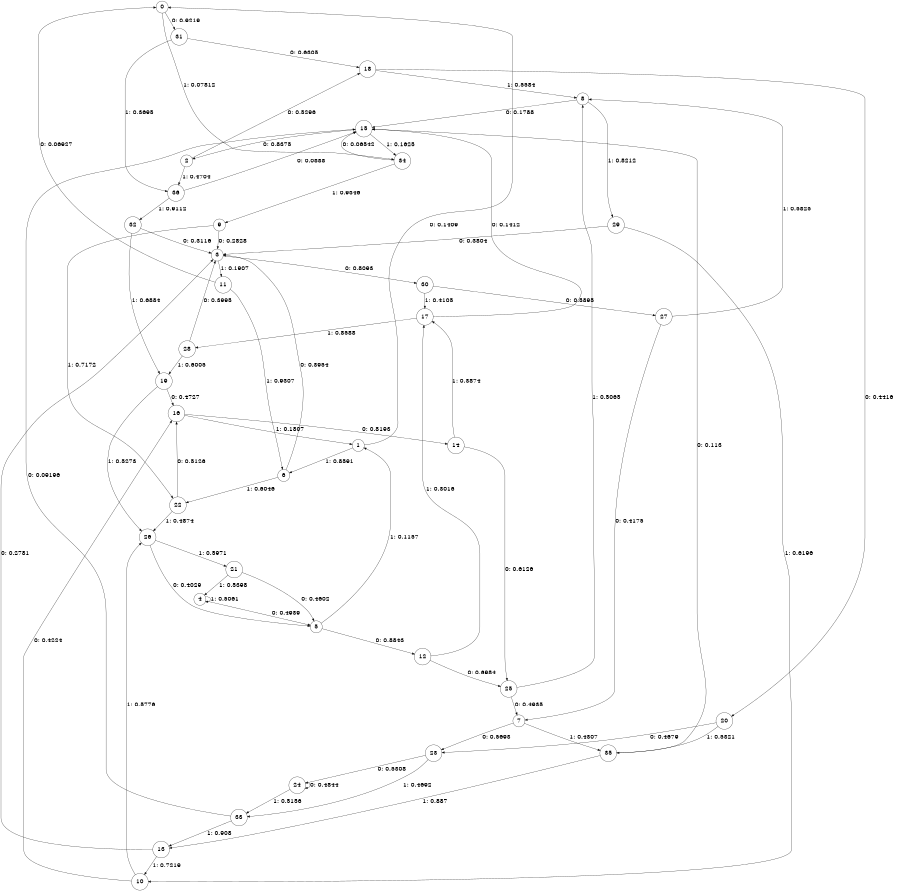 digraph "ch23randomL6" {
size = "6,8.5";
ratio = "fill";
node [shape = circle];
node [fontsize = 24];
edge [fontsize = 24];
0 -> 31 [label = "0: 0.9219   "];
0 -> 34 [label = "1: 0.07812  "];
1 -> 0 [label = "0: 0.1409   "];
1 -> 6 [label = "1: 0.8591   "];
2 -> 18 [label = "0: 0.5296   "];
2 -> 36 [label = "1: 0.4704   "];
3 -> 30 [label = "0: 0.8093   "];
3 -> 11 [label = "1: 0.1907   "];
4 -> 5 [label = "0: 0.4939   "];
4 -> 4 [label = "1: 0.5061   "];
5 -> 12 [label = "0: 0.8843   "];
5 -> 1 [label = "1: 0.1157   "];
6 -> 3 [label = "0: 0.3954   "];
6 -> 22 [label = "1: 0.6046   "];
7 -> 23 [label = "0: 0.5693   "];
7 -> 35 [label = "1: 0.4307   "];
8 -> 15 [label = "0: 0.1788   "];
8 -> 29 [label = "1: 0.8212   "];
9 -> 3 [label = "0: 0.2828   "];
9 -> 22 [label = "1: 0.7172   "];
10 -> 16 [label = "0: 0.4224   "];
10 -> 26 [label = "1: 0.5776   "];
11 -> 0 [label = "0: 0.06927  "];
11 -> 6 [label = "1: 0.9307   "];
12 -> 25 [label = "0: 0.6984   "];
12 -> 17 [label = "1: 0.3016   "];
13 -> 3 [label = "0: 0.2781   "];
13 -> 10 [label = "1: 0.7219   "];
14 -> 25 [label = "0: 0.6126   "];
14 -> 17 [label = "1: 0.3874   "];
15 -> 2 [label = "0: 0.8375   "];
15 -> 34 [label = "1: 0.1625   "];
16 -> 14 [label = "0: 0.8193   "];
16 -> 1 [label = "1: 0.1807   "];
17 -> 15 [label = "0: 0.1412   "];
17 -> 28 [label = "1: 0.8588   "];
18 -> 20 [label = "0: 0.4416   "];
18 -> 8 [label = "1: 0.5584   "];
19 -> 16 [label = "0: 0.4727   "];
19 -> 26 [label = "1: 0.5273   "];
20 -> 23 [label = "0: 0.4679   "];
20 -> 35 [label = "1: 0.5321   "];
21 -> 5 [label = "0: 0.4602   "];
21 -> 4 [label = "1: 0.5398   "];
22 -> 16 [label = "0: 0.5126   "];
22 -> 26 [label = "1: 0.4874   "];
23 -> 24 [label = "0: 0.5308   "];
23 -> 33 [label = "1: 0.4692   "];
24 -> 24 [label = "0: 0.4844   "];
24 -> 33 [label = "1: 0.5156   "];
25 -> 7 [label = "0: 0.4935   "];
25 -> 8 [label = "1: 0.5065   "];
26 -> 5 [label = "0: 0.4029   "];
26 -> 21 [label = "1: 0.5971   "];
27 -> 7 [label = "0: 0.4175   "];
27 -> 8 [label = "1: 0.5825   "];
28 -> 3 [label = "0: 0.3995   "];
28 -> 19 [label = "1: 0.6005   "];
29 -> 3 [label = "0: 0.3804   "];
29 -> 10 [label = "1: 0.6196   "];
30 -> 27 [label = "0: 0.5895   "];
30 -> 17 [label = "1: 0.4105   "];
31 -> 18 [label = "0: 0.6305   "];
31 -> 36 [label = "1: 0.3695   "];
32 -> 3 [label = "0: 0.3116   "];
32 -> 19 [label = "1: 0.6884   "];
33 -> 15 [label = "0: 0.09196  "];
33 -> 13 [label = "1: 0.908    "];
34 -> 15 [label = "0: 0.06542  "];
34 -> 9 [label = "1: 0.9346   "];
35 -> 15 [label = "0: 0.113    "];
35 -> 13 [label = "1: 0.887    "];
36 -> 15 [label = "0: 0.0888   "];
36 -> 32 [label = "1: 0.9112   "];
}